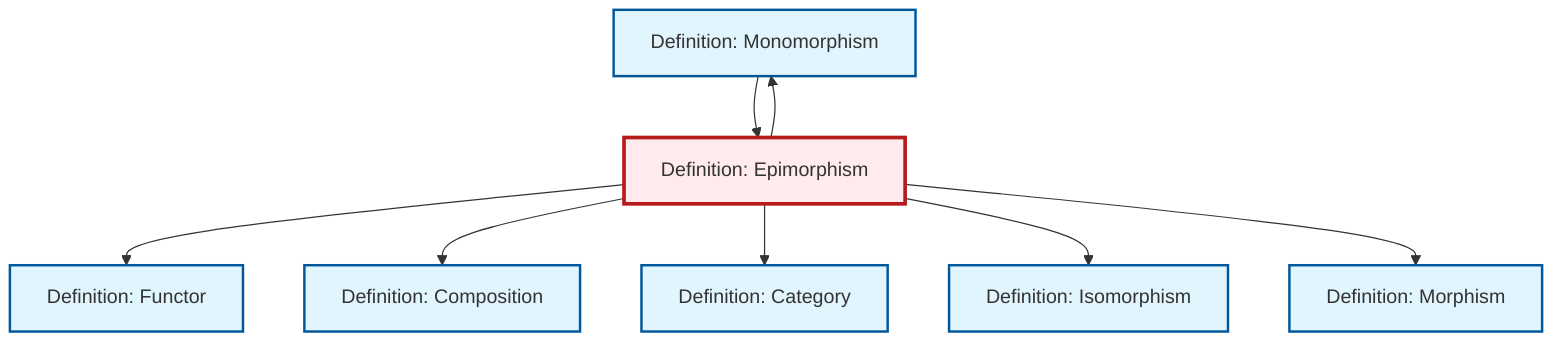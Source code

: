 graph TD
    classDef definition fill:#e1f5fe,stroke:#01579b,stroke-width:2px
    classDef theorem fill:#f3e5f5,stroke:#4a148c,stroke-width:2px
    classDef axiom fill:#fff3e0,stroke:#e65100,stroke-width:2px
    classDef example fill:#e8f5e9,stroke:#1b5e20,stroke-width:2px
    classDef current fill:#ffebee,stroke:#b71c1c,stroke-width:3px
    def-composition["Definition: Composition"]:::definition
    def-category["Definition: Category"]:::definition
    def-morphism["Definition: Morphism"]:::definition
    def-functor["Definition: Functor"]:::definition
    def-isomorphism["Definition: Isomorphism"]:::definition
    def-monomorphism["Definition: Monomorphism"]:::definition
    def-epimorphism["Definition: Epimorphism"]:::definition
    def-epimorphism --> def-functor
    def-epimorphism --> def-monomorphism
    def-epimorphism --> def-composition
    def-epimorphism --> def-category
    def-epimorphism --> def-isomorphism
    def-monomorphism --> def-epimorphism
    def-epimorphism --> def-morphism
    class def-epimorphism current